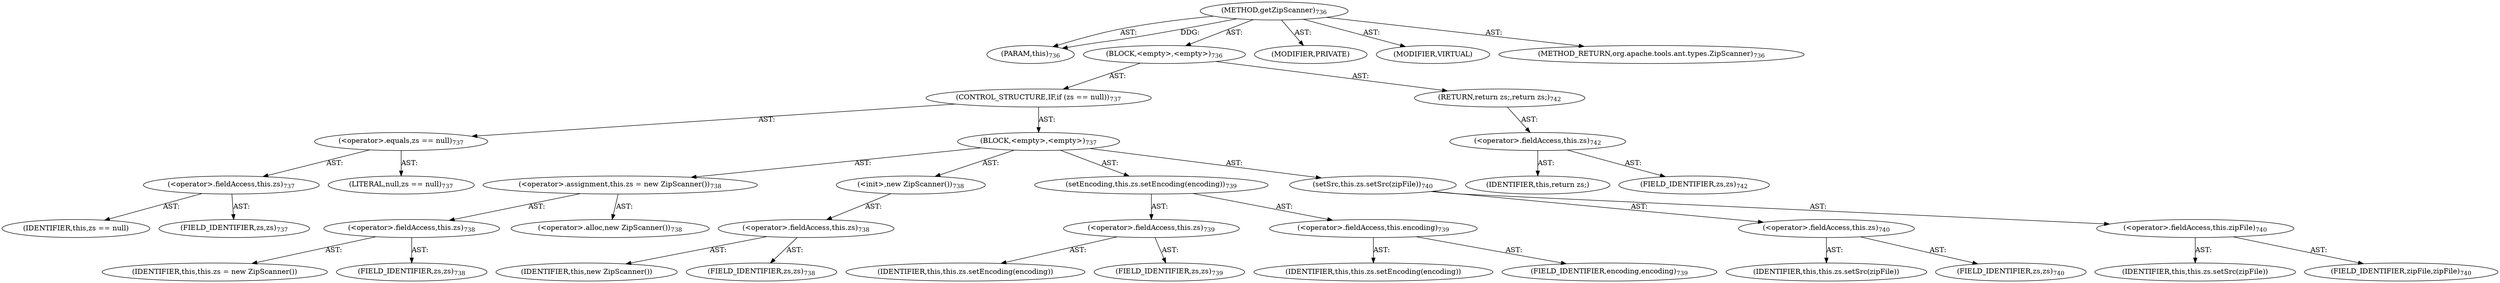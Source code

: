 digraph "getZipScanner" {  
"111669149723" [label = <(METHOD,getZipScanner)<SUB>736</SUB>> ]
"115964117046" [label = <(PARAM,this)<SUB>736</SUB>> ]
"25769803882" [label = <(BLOCK,&lt;empty&gt;,&lt;empty&gt;)<SUB>736</SUB>> ]
"47244640327" [label = <(CONTROL_STRUCTURE,IF,if (zs == null))<SUB>737</SUB>> ]
"30064771596" [label = <(&lt;operator&gt;.equals,zs == null)<SUB>737</SUB>> ]
"30064771597" [label = <(&lt;operator&gt;.fieldAccess,this.zs)<SUB>737</SUB>> ]
"68719477210" [label = <(IDENTIFIER,this,zs == null)> ]
"55834574950" [label = <(FIELD_IDENTIFIER,zs,zs)<SUB>737</SUB>> ]
"90194313330" [label = <(LITERAL,null,zs == null)<SUB>737</SUB>> ]
"25769803883" [label = <(BLOCK,&lt;empty&gt;,&lt;empty&gt;)<SUB>737</SUB>> ]
"30064771598" [label = <(&lt;operator&gt;.assignment,this.zs = new ZipScanner())<SUB>738</SUB>> ]
"30064771599" [label = <(&lt;operator&gt;.fieldAccess,this.zs)<SUB>738</SUB>> ]
"68719477211" [label = <(IDENTIFIER,this,this.zs = new ZipScanner())> ]
"55834574951" [label = <(FIELD_IDENTIFIER,zs,zs)<SUB>738</SUB>> ]
"30064771600" [label = <(&lt;operator&gt;.alloc,new ZipScanner())<SUB>738</SUB>> ]
"30064771601" [label = <(&lt;init&gt;,new ZipScanner())<SUB>738</SUB>> ]
"30064771602" [label = <(&lt;operator&gt;.fieldAccess,this.zs)<SUB>738</SUB>> ]
"68719477212" [label = <(IDENTIFIER,this,new ZipScanner())> ]
"55834574952" [label = <(FIELD_IDENTIFIER,zs,zs)<SUB>738</SUB>> ]
"30064771603" [label = <(setEncoding,this.zs.setEncoding(encoding))<SUB>739</SUB>> ]
"30064771604" [label = <(&lt;operator&gt;.fieldAccess,this.zs)<SUB>739</SUB>> ]
"68719477213" [label = <(IDENTIFIER,this,this.zs.setEncoding(encoding))> ]
"55834574953" [label = <(FIELD_IDENTIFIER,zs,zs)<SUB>739</SUB>> ]
"30064771605" [label = <(&lt;operator&gt;.fieldAccess,this.encoding)<SUB>739</SUB>> ]
"68719477214" [label = <(IDENTIFIER,this,this.zs.setEncoding(encoding))> ]
"55834574954" [label = <(FIELD_IDENTIFIER,encoding,encoding)<SUB>739</SUB>> ]
"30064771606" [label = <(setSrc,this.zs.setSrc(zipFile))<SUB>740</SUB>> ]
"30064771607" [label = <(&lt;operator&gt;.fieldAccess,this.zs)<SUB>740</SUB>> ]
"68719477215" [label = <(IDENTIFIER,this,this.zs.setSrc(zipFile))> ]
"55834574955" [label = <(FIELD_IDENTIFIER,zs,zs)<SUB>740</SUB>> ]
"30064771608" [label = <(&lt;operator&gt;.fieldAccess,this.zipFile)<SUB>740</SUB>> ]
"68719477216" [label = <(IDENTIFIER,this,this.zs.setSrc(zipFile))> ]
"55834574956" [label = <(FIELD_IDENTIFIER,zipFile,zipFile)<SUB>740</SUB>> ]
"146028888072" [label = <(RETURN,return zs;,return zs;)<SUB>742</SUB>> ]
"30064771609" [label = <(&lt;operator&gt;.fieldAccess,this.zs)<SUB>742</SUB>> ]
"68719477217" [label = <(IDENTIFIER,this,return zs;)> ]
"55834574957" [label = <(FIELD_IDENTIFIER,zs,zs)<SUB>742</SUB>> ]
"133143986256" [label = <(MODIFIER,PRIVATE)> ]
"133143986257" [label = <(MODIFIER,VIRTUAL)> ]
"128849018907" [label = <(METHOD_RETURN,org.apache.tools.ant.types.ZipScanner)<SUB>736</SUB>> ]
  "111669149723" -> "115964117046"  [ label = "AST: "] 
  "111669149723" -> "25769803882"  [ label = "AST: "] 
  "111669149723" -> "133143986256"  [ label = "AST: "] 
  "111669149723" -> "133143986257"  [ label = "AST: "] 
  "111669149723" -> "128849018907"  [ label = "AST: "] 
  "25769803882" -> "47244640327"  [ label = "AST: "] 
  "25769803882" -> "146028888072"  [ label = "AST: "] 
  "47244640327" -> "30064771596"  [ label = "AST: "] 
  "47244640327" -> "25769803883"  [ label = "AST: "] 
  "30064771596" -> "30064771597"  [ label = "AST: "] 
  "30064771596" -> "90194313330"  [ label = "AST: "] 
  "30064771597" -> "68719477210"  [ label = "AST: "] 
  "30064771597" -> "55834574950"  [ label = "AST: "] 
  "25769803883" -> "30064771598"  [ label = "AST: "] 
  "25769803883" -> "30064771601"  [ label = "AST: "] 
  "25769803883" -> "30064771603"  [ label = "AST: "] 
  "25769803883" -> "30064771606"  [ label = "AST: "] 
  "30064771598" -> "30064771599"  [ label = "AST: "] 
  "30064771598" -> "30064771600"  [ label = "AST: "] 
  "30064771599" -> "68719477211"  [ label = "AST: "] 
  "30064771599" -> "55834574951"  [ label = "AST: "] 
  "30064771601" -> "30064771602"  [ label = "AST: "] 
  "30064771602" -> "68719477212"  [ label = "AST: "] 
  "30064771602" -> "55834574952"  [ label = "AST: "] 
  "30064771603" -> "30064771604"  [ label = "AST: "] 
  "30064771603" -> "30064771605"  [ label = "AST: "] 
  "30064771604" -> "68719477213"  [ label = "AST: "] 
  "30064771604" -> "55834574953"  [ label = "AST: "] 
  "30064771605" -> "68719477214"  [ label = "AST: "] 
  "30064771605" -> "55834574954"  [ label = "AST: "] 
  "30064771606" -> "30064771607"  [ label = "AST: "] 
  "30064771606" -> "30064771608"  [ label = "AST: "] 
  "30064771607" -> "68719477215"  [ label = "AST: "] 
  "30064771607" -> "55834574955"  [ label = "AST: "] 
  "30064771608" -> "68719477216"  [ label = "AST: "] 
  "30064771608" -> "55834574956"  [ label = "AST: "] 
  "146028888072" -> "30064771609"  [ label = "AST: "] 
  "30064771609" -> "68719477217"  [ label = "AST: "] 
  "30064771609" -> "55834574957"  [ label = "AST: "] 
  "111669149723" -> "115964117046"  [ label = "DDG: "] 
}

